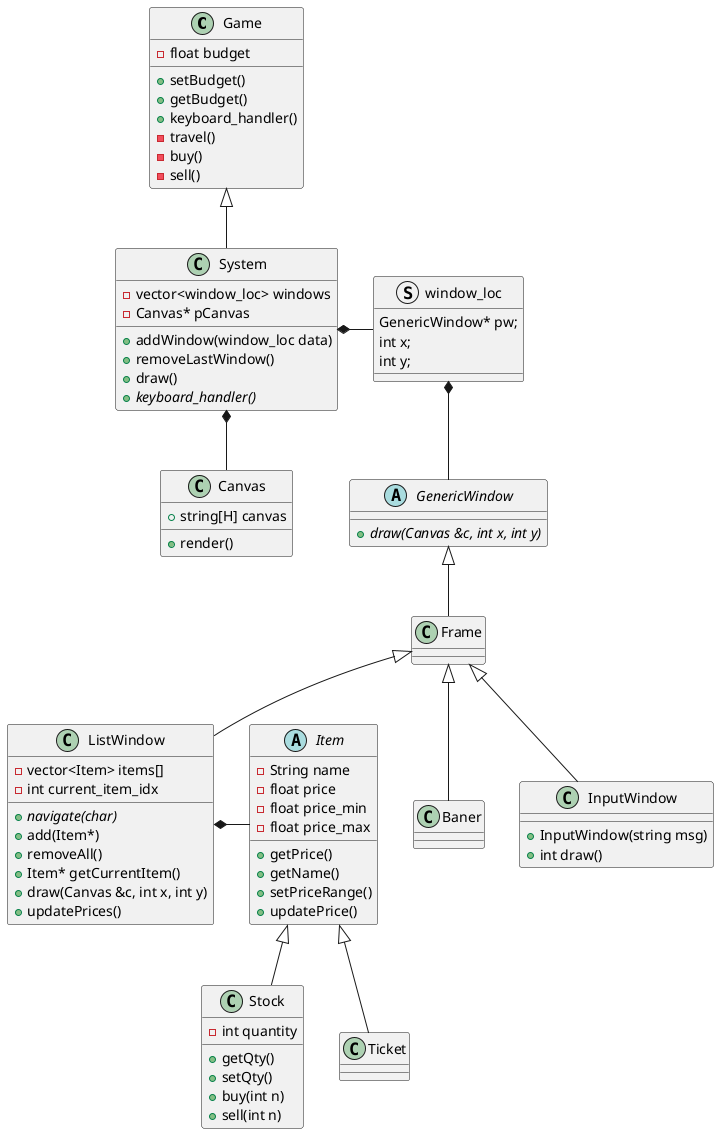 @startuml
class Game
{
    - float budget

    + setBudget()
    + getBudget()
    + keyboard_handler()
    - travel()
    - buy()
    - sell()
}

Game <|-- System

class System
{
    - vector<window_loc> windows
    - Canvas* pCanvas
    + addWindow(window_loc data)
    + removeLastWindow()
    + draw()
    + {abstract} keyboard_handler()
}

struct window_loc
{
    GenericWindow* pw;
    int x;
    int y;
}

System *- window_loc


abstract GenericWindow
{
    + {abstract} draw(Canvas &c, int x, int y)
}

class Canvas
{
    + render()
    + string[H] canvas
}

System *-- Canvas
window_loc *-- GenericWindow


class Baner
class InputWindow
{
    + InputWindow(string msg)
    + int draw()
}
class Frame
class ListWindow
{
    - vector<Item> items[]
    - int current_item_idx
    + {abstract} navigate(char)
    + add(Item*)
    + removeAll()
    + Item* getCurrentItem()
    + draw(Canvas &c, int x, int y) 
    + updatePrices()
}
Frame <|-- ListWindow
Frame <|-- InputWindow
Frame <|-- Baner
GenericWindow <|-- Frame

abstract Item
{
    - String name
    - float price
    - float price_min
    - float price_max
    + getPrice()
    + getName()
    + setPriceRange()
    + updatePrice()
}
class Stock
{
    - int quantity
    + getQty()
    + setQty()
    + buy(int n)
    + sell(int n)
}
class Ticket
{
    
}
Item <|-- Stock
Item <|-- Ticket

ListWindow *- Item
@enduml
